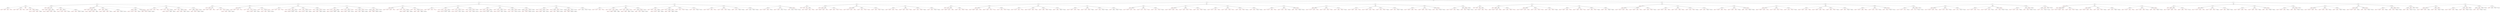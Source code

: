 DiGraph {
    "(1, 0)" -> "(4, 1)";"(1, 0)" -> "(5, 2)";"(1, 0)" -> "(6, 3)";"(1, 0)" -> "(7, 4)";"(4, 1)" -> "(16, 2)";"(4, 1)" -> "(17, 3)";"(4, 1)" -> "(18, 4)";"(4, 1)" -> "(19, 5)";"(16, 2)" -> "(64, 3)";"(16, 2)" -> "(65, 4)";"(16, 2)" -> "(66, 5)";"(16, 2)" -> "(67, 6)";"(5, 2)" -> "(20, 3)";"(5, 2)" -> "(21, 4)";"(5, 2)" -> "(22, 5)";"(5, 2)" -> "(23, 6)";"(64, 3)" -> "(256, 4)";"(64, 3)" -> "(257, 5)";"(64, 3)" -> "(258, 6)";"(64, 3)" -> "(259, 7)";"(20, 3)" -> "(80, 4)";"(20, 3)" -> "(81, 5)";"(20, 3)" -> "(82, 6)";"(20, 3)" -> "(83, 7)";"(17, 3)" -> "(68, 4)";"(17, 3)" -> "(69, 5)";"(17, 3)" -> "(70, 6)";"(17, 3)" -> "(71, 7)";"(6, 3)" -> "(24, 4)";"(6, 3)" -> "(25, 5)";"(6, 3)" -> "(26, 6)";"(6, 3)" -> "(27, 7)";"(256, 4)" -> "(1024, 5)";"(256, 4)" -> "(1025, 6)";"(256, 4)" -> "(1026, 7)";"(256, 4)" -> "(1027, 8)";"(80, 4)" -> "(320, 5)";"(80, 4)" -> "(321, 6)";"(80, 4)" -> "(322, 7)";"(80, 4)" -> "(323, 8)";"(68, 4)" -> "(272, 5)";"(68, 4)" -> "(273, 6)";"(68, 4)" -> "(274, 7)";"(68, 4)" -> "(275, 8)";"(65, 4)" -> "(260, 5)";"(65, 4)" -> "(261, 6)";"(65, 4)" -> "(262, 7)";"(65, 4)" -> "(263, 8)";"(24, 4)" -> "(96, 5)";"(24, 4)" -> "(97, 6)";"(24, 4)" -> "(98, 7)";"(24, 4)" -> "(99, 8)";"(21, 4)" -> "(84, 5)";"(21, 4)" -> "(85, 6)";"(21, 4)" -> "(86, 7)";"(21, 4)" -> "(87, 8)";"(18, 4)" -> "(72, 5)";"(18, 4)" -> "(73, 6)";"(18, 4)" -> "(74, 7)";"(18, 4)" -> "(75, 8)";"(7, 4)" -> "(28, 5)";"(7, 4)" -> "(29, 6)";"(7, 4)" -> "(30, 7)";"(7, 4)" -> "(31, 8)";"(1024, 5)" [color=red];"(320, 5)" [color=red];"(272, 5)" [color=red];"(260, 5)" [color=red];"(257, 5)" -> "(1028, 6)";"(257, 5)" -> "(1029, 7)";"(257, 5)" -> "(1030, 8)";"(257, 5)" -> "(1031, 9)";"(96, 5)" -> "(384, 6)";"(96, 5)" -> "(385, 7)";"(96, 5)" -> "(386, 8)";"(96, 5)" -> "(387, 9)";"(84, 5)" -> "(336, 6)";"(84, 5)" -> "(337, 7)";"(84, 5)" -> "(338, 8)";"(84, 5)" -> "(339, 9)";"(81, 5)" -> "(324, 6)";"(81, 5)" -> "(325, 7)";"(81, 5)" -> "(326, 8)";"(81, 5)" -> "(327, 9)";"(72, 5)" -> "(288, 6)";"(72, 5)" -> "(289, 7)";"(72, 5)" -> "(290, 8)";"(72, 5)" -> "(291, 9)";"(69, 5)" -> "(276, 6)";"(69, 5)" -> "(277, 7)";"(69, 5)" -> "(278, 8)";"(69, 5)" -> "(279, 9)";"(66, 5)" -> "(264, 6)";"(66, 5)" -> "(265, 7)";"(66, 5)" -> "(266, 8)";"(66, 5)" -> "(267, 9)";"(28, 5)" -> "(112, 6)";"(28, 5)" -> "(113, 7)";"(28, 5)" -> "(114, 8)";"(28, 5)" -> "(115, 9)";"(25, 5)" -> "(100, 6)";"(25, 5)" -> "(101, 7)";"(25, 5)" -> "(102, 8)";"(25, 5)" -> "(103, 9)";"(22, 5)" -> "(88, 6)";"(22, 5)" -> "(89, 7)";"(22, 5)" -> "(90, 8)";"(22, 5)" -> "(91, 9)";"(19, 5)" -> "(76, 6)";"(19, 5)" -> "(77, 7)";"(19, 5)" -> "(78, 8)";"(19, 5)" -> "(79, 9)";"(1028, 6)" [color=red];"(1025, 6)" [color=red];"(384, 6)" [color=red];"(336, 6)" [color=red];"(324, 6)" [color=red];"(321, 6)" [color=red];"(288, 6)" [color=red];"(276, 6)" [color=red];"(273, 6)" [color=red];"(264, 6)" [color=red];"(261, 6)" [color=red];"(258, 6)" [color=red];"(112, 6)" [color=red];"(100, 6)" [color=red];"(97, 6)" -> "(388, 7)";"(97, 6)" -> "(389, 8)";"(97, 6)" -> "(390, 9)";"(97, 6)" -> "(391, 10)";"(88, 6)" -> "(352, 7)";"(88, 6)" -> "(353, 8)";"(88, 6)" -> "(354, 9)";"(88, 6)" -> "(355, 10)";"(85, 6)" -> "(340, 7)";"(85, 6)" -> "(341, 8)";"(85, 6)" -> "(342, 9)";"(85, 6)" -> "(343, 10)";"(82, 6)" -> "(328, 7)";"(82, 6)" -> "(329, 8)";"(82, 6)" -> "(330, 9)";"(82, 6)" -> "(331, 10)";"(76, 6)" -> "(304, 7)";"(76, 6)" -> "(305, 8)";"(76, 6)" -> "(306, 9)";"(76, 6)" -> "(307, 10)";"(73, 6)" -> "(292, 7)";"(73, 6)" -> "(293, 8)";"(73, 6)" -> "(294, 9)";"(73, 6)" -> "(295, 10)";"(70, 6)" -> "(280, 7)";"(70, 6)" -> "(281, 8)";"(70, 6)" -> "(282, 9)";"(70, 6)" -> "(283, 10)";"(67, 6)" -> "(268, 7)";"(67, 6)" -> "(269, 8)";"(67, 6)" -> "(270, 9)";"(67, 6)" -> "(271, 10)";"(29, 6)" -> "(116, 7)";"(29, 6)" -> "(117, 8)";"(29, 6)" -> "(118, 9)";"(29, 6)" -> "(119, 10)";"(26, 6)" -> "(104, 7)";"(26, 6)" -> "(105, 8)";"(26, 6)" -> "(106, 9)";"(26, 6)" -> "(107, 10)";"(23, 6)" -> "(92, 7)";"(23, 6)" -> "(93, 8)";"(23, 6)" -> "(94, 9)";"(23, 6)" -> "(95, 10)";"(1029, 7)" [color=red];"(1026, 7)" [color=red];"(388, 7)" [color=red];"(385, 7)" [color=red];"(352, 7)" [color=red];"(340, 7)" [color=red];"(337, 7)" [color=red];"(328, 7)" [color=red];"(325, 7)" [color=red];"(322, 7)" [color=red];"(304, 7)" -> "(1216, 8)";"(304, 7)" -> "(1217, 9)";"(304, 7)" -> "(1218, 10)";"(304, 7)" -> "(1219, 11)";"(292, 7)" -> "(1168, 8)";"(292, 7)" -> "(1169, 9)";"(292, 7)" -> "(1170, 10)";"(292, 7)" -> "(1171, 11)";"(289, 7)" -> "(1156, 8)";"(289, 7)" -> "(1157, 9)";"(289, 7)" -> "(1158, 10)";"(289, 7)" -> "(1159, 11)";"(280, 7)" -> "(1120, 8)";"(280, 7)" -> "(1121, 9)";"(280, 7)" -> "(1122, 10)";"(280, 7)" -> "(1123, 11)";"(277, 7)" -> "(1108, 8)";"(277, 7)" -> "(1109, 9)";"(277, 7)" -> "(1110, 10)";"(277, 7)" -> "(1111, 11)";"(274, 7)" -> "(1096, 8)";"(274, 7)" -> "(1097, 9)";"(274, 7)" -> "(1098, 10)";"(274, 7)" -> "(1099, 11)";"(268, 7)" -> "(1072, 8)";"(268, 7)" -> "(1073, 9)";"(268, 7)" -> "(1074, 10)";"(268, 7)" -> "(1075, 11)";"(265, 7)" -> "(1060, 8)";"(265, 7)" -> "(1061, 9)";"(265, 7)" -> "(1062, 10)";"(265, 7)" -> "(1063, 11)";"(262, 7)" -> "(1048, 8)";"(262, 7)" -> "(1049, 9)";"(262, 7)" -> "(1050, 10)";"(262, 7)" -> "(1051, 11)";"(259, 7)" -> "(1036, 8)";"(259, 7)" -> "(1037, 9)";"(259, 7)" -> "(1038, 10)";"(259, 7)" -> "(1039, 11)";"(116, 7)" -> "(464, 8)";"(116, 7)" -> "(465, 9)";"(116, 7)" -> "(466, 10)";"(116, 7)" -> "(467, 11)";"(113, 7)" -> "(452, 8)";"(113, 7)" -> "(453, 9)";"(113, 7)" -> "(454, 10)";"(113, 7)" -> "(455, 11)";"(104, 7)" -> "(416, 8)";"(104, 7)" -> "(417, 9)";"(104, 7)" -> "(418, 10)";"(104, 7)" -> "(419, 11)";"(101, 7)" -> "(404, 8)";"(101, 7)" -> "(405, 9)";"(101, 7)" -> "(406, 10)";"(101, 7)" -> "(407, 11)";"(98, 7)" -> "(392, 8)";"(98, 7)" -> "(393, 9)";"(98, 7)" -> "(394, 10)";"(98, 7)" -> "(395, 11)";"(92, 7)" -> "(368, 8)";"(92, 7)" -> "(369, 9)";"(92, 7)" -> "(370, 10)";"(92, 7)" -> "(371, 11)";"(89, 7)" -> "(356, 8)";"(89, 7)" -> "(357, 9)";"(89, 7)" -> "(358, 10)";"(89, 7)" -> "(359, 11)";"(86, 7)" -> "(344, 8)";"(86, 7)" -> "(345, 9)";"(86, 7)" -> "(346, 10)";"(86, 7)" -> "(347, 11)";"(83, 7)" -> "(332, 8)";"(83, 7)" -> "(333, 9)";"(83, 7)" -> "(334, 10)";"(83, 7)" -> "(335, 11)";"(77, 7)" -> "(308, 8)";"(77, 7)" -> "(309, 9)";"(77, 7)" -> "(310, 10)";"(77, 7)" -> "(311, 11)";"(74, 7)" -> "(296, 8)";"(74, 7)" -> "(297, 9)";"(74, 7)" -> "(298, 10)";"(74, 7)" -> "(299, 11)";"(71, 7)" -> "(284, 8)";"(71, 7)" -> "(285, 9)";"(71, 7)" -> "(286, 10)";"(71, 7)" -> "(287, 11)";"(30, 7)" -> "(120, 8)";"(30, 7)" -> "(121, 9)";"(30, 7)" -> "(122, 10)";"(30, 7)" -> "(123, 11)";"(27, 7)" -> "(108, 8)";"(27, 7)" -> "(109, 9)";"(27, 7)" -> "(110, 10)";"(27, 7)" -> "(111, 11)";"(1216, 8)" [color=red];"(1168, 8)" [color=red];"(1156, 8)" [color=red];"(1120, 8)" [color=red];"(1108, 8)" [color=red];"(1096, 8)" [color=red];"(1072, 8)" [color=red];"(1060, 8)" [color=red];"(1048, 8)" [color=red];"(1036, 8)" [color=red];"(1030, 8)" [color=red];"(1027, 8)" [color=red];"(464, 8)" [color=red];"(452, 8)" [color=red];"(416, 8)" [color=red];"(404, 8)" [color=red];"(392, 8)" [color=red];"(389, 8)" [color=red];"(386, 8)" [color=red];"(368, 8)" [color=red];"(356, 8)" [color=red];"(353, 8)" -> "(1412, 9)";"(353, 8)" -> "(1413, 10)";"(353, 8)" -> "(1414, 11)";"(353, 8)" -> "(1415, 12)";"(344, 8)" -> "(1376, 9)";"(344, 8)" -> "(1377, 10)";"(344, 8)" -> "(1378, 11)";"(344, 8)" -> "(1379, 12)";"(341, 8)" -> "(1364, 9)";"(341, 8)" -> "(1365, 10)";"(341, 8)" -> "(1366, 11)";"(341, 8)" -> "(1367, 12)";"(338, 8)" -> "(1352, 9)";"(338, 8)" -> "(1353, 10)";"(338, 8)" -> "(1354, 11)";"(338, 8)" -> "(1355, 12)";"(332, 8)" -> "(1328, 9)";"(332, 8)" -> "(1329, 10)";"(332, 8)" -> "(1330, 11)";"(332, 8)" -> "(1331, 12)";"(329, 8)" -> "(1316, 9)";"(329, 8)" -> "(1317, 10)";"(329, 8)" -> "(1318, 11)";"(329, 8)" -> "(1319, 12)";"(326, 8)" -> "(1304, 9)";"(326, 8)" -> "(1305, 10)";"(326, 8)" -> "(1306, 11)";"(326, 8)" -> "(1307, 12)";"(323, 8)" -> "(1292, 9)";"(323, 8)" -> "(1293, 10)";"(323, 8)" -> "(1294, 11)";"(323, 8)" -> "(1295, 12)";"(308, 8)" -> "(1232, 9)";"(308, 8)" -> "(1233, 10)";"(308, 8)" -> "(1234, 11)";"(308, 8)" -> "(1235, 12)";"(305, 8)" -> "(1220, 9)";"(305, 8)" -> "(1221, 10)";"(305, 8)" -> "(1222, 11)";"(305, 8)" -> "(1223, 12)";"(296, 8)" -> "(1184, 9)";"(296, 8)" -> "(1185, 10)";"(296, 8)" -> "(1186, 11)";"(296, 8)" -> "(1187, 12)";"(293, 8)" -> "(1172, 9)";"(293, 8)" -> "(1173, 10)";"(293, 8)" -> "(1174, 11)";"(293, 8)" -> "(1175, 12)";"(290, 8)" -> "(1160, 9)";"(290, 8)" -> "(1161, 10)";"(290, 8)" -> "(1162, 11)";"(290, 8)" -> "(1163, 12)";"(284, 8)" -> "(1136, 9)";"(284, 8)" -> "(1137, 10)";"(284, 8)" -> "(1138, 11)";"(284, 8)" -> "(1139, 12)";"(281, 8)" -> "(1124, 9)";"(281, 8)" -> "(1125, 10)";"(281, 8)" -> "(1126, 11)";"(281, 8)" -> "(1127, 12)";"(278, 8)" -> "(1112, 9)";"(278, 8)" -> "(1113, 10)";"(278, 8)" -> "(1114, 11)";"(278, 8)" -> "(1115, 12)";"(275, 8)" -> "(1100, 9)";"(275, 8)" -> "(1101, 10)";"(275, 8)" -> "(1102, 11)";"(275, 8)" -> "(1103, 12)";"(269, 8)" -> "(1076, 9)";"(269, 8)" -> "(1077, 10)";"(269, 8)" -> "(1078, 11)";"(269, 8)" -> "(1079, 12)";"(266, 8)" -> "(1064, 9)";"(266, 8)" -> "(1065, 10)";"(266, 8)" -> "(1066, 11)";"(266, 8)" -> "(1067, 12)";"(263, 8)" -> "(1052, 9)";"(263, 8)" -> "(1053, 10)";"(263, 8)" -> "(1054, 11)";"(263, 8)" -> "(1055, 12)";"(120, 8)" -> "(480, 9)";"(120, 8)" -> "(481, 10)";"(120, 8)" -> "(482, 11)";"(120, 8)" -> "(483, 12)";"(117, 8)" -> "(468, 9)";"(117, 8)" -> "(469, 10)";"(117, 8)" -> "(470, 11)";"(117, 8)" -> "(471, 12)";"(114, 8)" -> "(456, 9)";"(114, 8)" -> "(457, 10)";"(114, 8)" -> "(458, 11)";"(114, 8)" -> "(459, 12)";"(108, 8)" -> "(432, 9)";"(108, 8)" -> "(433, 10)";"(108, 8)" -> "(434, 11)";"(108, 8)" -> "(435, 12)";"(105, 8)" -> "(420, 9)";"(105, 8)" -> "(421, 10)";"(105, 8)" -> "(422, 11)";"(105, 8)" -> "(423, 12)";"(102, 8)" -> "(408, 9)";"(102, 8)" -> "(409, 10)";"(102, 8)" -> "(410, 11)";"(102, 8)" -> "(411, 12)";"(99, 8)" -> "(396, 9)";"(99, 8)" -> "(397, 10)";"(99, 8)" -> "(398, 11)";"(99, 8)" -> "(399, 12)";"(93, 8)" -> "(372, 9)";"(93, 8)" -> "(373, 10)";"(93, 8)" -> "(374, 11)";"(93, 8)" -> "(375, 12)";"(90, 8)" -> "(360, 9)";"(90, 8)" -> "(361, 10)";"(90, 8)" -> "(362, 11)";"(90, 8)" -> "(363, 12)";"(87, 8)" -> "(348, 9)";"(87, 8)" -> "(349, 10)";"(87, 8)" -> "(350, 11)";"(87, 8)" -> "(351, 12)";"(78, 8)" -> "(312, 9)";"(78, 8)" -> "(313, 10)";"(78, 8)" -> "(314, 11)";"(78, 8)" -> "(315, 12)";"(75, 8)" -> "(300, 9)";"(75, 8)" -> "(301, 10)";"(75, 8)" -> "(302, 11)";"(75, 8)" -> "(303, 12)";"(31, 8)" -> "(124, 9)";"(31, 8)" -> "(125, 10)";"(31, 8)" -> "(126, 11)";"(31, 8)" -> "(127, 12)";"(1412, 9)" [color=red];"(1376, 9)" [color=red];"(1364, 9)" [color=red];"(1352, 9)" [color=red];"(1328, 9)" [color=red];"(1316, 9)" [color=red];"(1304, 9)" [color=red];"(1292, 9)" [color=red];"(1232, 9)" [color=red];"(1220, 9)" [color=red];"(1217, 9)" [color=red];"(1184, 9)" [color=red];"(1172, 9)" [color=red];"(1169, 9)" [color=red];"(1160, 9)" [color=red];"(1157, 9)" [color=red];"(1136, 9)" [color=red];"(1124, 9)" [color=red];"(1121, 9)" [color=red];"(1112, 9)" [color=red];"(1109, 9)" [color=red];"(1100, 9)" [color=red];"(1097, 9)" [color=red];"(1076, 9)" [color=red];"(1073, 9)" [color=red];"(1064, 9)" [color=red];"(1061, 9)" [color=red];"(1052, 9)" [color=red];"(1049, 9)" [color=red];"(1037, 9)" [color=red];"(1031, 9)" [color=red];"(480, 9)" [color=red];"(468, 9)" [color=red];"(465, 9)" [color=red];"(456, 9)" [color=red];"(453, 9)" [color=red];"(432, 9)" [color=red];"(420, 9)" -> "(1680, 10)";"(420, 9)" -> "(1681, 11)";"(420, 9)" -> "(1682, 12)";"(420, 9)" -> "(1683, 13)";"(417, 9)" -> "(1668, 10)";"(417, 9)" -> "(1669, 11)";"(417, 9)" -> "(1670, 12)";"(417, 9)" -> "(1671, 13)";"(408, 9)" -> "(1632, 10)";"(408, 9)" -> "(1633, 11)";"(408, 9)" -> "(1634, 12)";"(408, 9)" -> "(1635, 13)";"(405, 9)" -> "(1620, 10)";"(405, 9)" -> "(1621, 11)";"(405, 9)" -> "(1622, 12)";"(405, 9)" -> "(1623, 13)";"(396, 9)" -> "(1584, 10)";"(396, 9)" -> "(1585, 11)";"(396, 9)" -> "(1586, 12)";"(396, 9)" -> "(1587, 13)";"(393, 9)" -> "(1572, 10)";"(393, 9)" -> "(1573, 11)";"(393, 9)" -> "(1574, 12)";"(393, 9)" -> "(1575, 13)";"(390, 9)" -> "(1560, 10)";"(390, 9)" -> "(1561, 11)";"(390, 9)" -> "(1562, 12)";"(390, 9)" -> "(1563, 13)";"(387, 9)" -> "(1548, 10)";"(387, 9)" -> "(1549, 11)";"(387, 9)" -> "(1550, 12)";"(387, 9)" -> "(1551, 13)";"(372, 9)" -> "(1488, 10)";"(372, 9)" -> "(1489, 11)";"(372, 9)" -> "(1490, 12)";"(372, 9)" -> "(1491, 13)";"(369, 9)" -> "(1476, 10)";"(369, 9)" -> "(1477, 11)";"(369, 9)" -> "(1478, 12)";"(369, 9)" -> "(1479, 13)";"(360, 9)" -> "(1440, 10)";"(360, 9)" -> "(1441, 11)";"(360, 9)" -> "(1442, 12)";"(360, 9)" -> "(1443, 13)";"(357, 9)" -> "(1428, 10)";"(357, 9)" -> "(1429, 11)";"(357, 9)" -> "(1430, 12)";"(357, 9)" -> "(1431, 13)";"(354, 9)" -> "(1416, 10)";"(354, 9)" -> "(1417, 11)";"(354, 9)" -> "(1418, 12)";"(354, 9)" -> "(1419, 13)";"(348, 9)" -> "(1392, 10)";"(348, 9)" -> "(1393, 11)";"(348, 9)" -> "(1394, 12)";"(348, 9)" -> "(1395, 13)";"(345, 9)" -> "(1380, 10)";"(345, 9)" -> "(1381, 11)";"(345, 9)" -> "(1382, 12)";"(345, 9)" -> "(1383, 13)";"(342, 9)" -> "(1368, 10)";"(342, 9)" -> "(1369, 11)";"(342, 9)" -> "(1370, 12)";"(342, 9)" -> "(1371, 13)";"(339, 9)" -> "(1356, 10)";"(339, 9)" -> "(1357, 11)";"(339, 9)" -> "(1358, 12)";"(339, 9)" -> "(1359, 13)";"(333, 9)" -> "(1332, 10)";"(333, 9)" -> "(1333, 11)";"(333, 9)" -> "(1334, 12)";"(333, 9)" -> "(1335, 13)";"(330, 9)" -> "(1320, 10)";"(330, 9)" -> "(1321, 11)";"(330, 9)" -> "(1322, 12)";"(330, 9)" -> "(1323, 13)";"(327, 9)" -> "(1308, 10)";"(327, 9)" -> "(1309, 11)";"(327, 9)" -> "(1310, 12)";"(327, 9)" -> "(1311, 13)";"(312, 9)" -> "(1248, 10)";"(312, 9)" -> "(1249, 11)";"(312, 9)" -> "(1250, 12)";"(312, 9)" -> "(1251, 13)";"(309, 9)" -> "(1236, 10)";"(309, 9)" -> "(1237, 11)";"(309, 9)" -> "(1238, 12)";"(309, 9)" -> "(1239, 13)";"(306, 9)" -> "(1224, 10)";"(306, 9)" -> "(1225, 11)";"(306, 9)" -> "(1226, 12)";"(306, 9)" -> "(1227, 13)";"(300, 9)" -> "(1200, 10)";"(300, 9)" -> "(1201, 11)";"(300, 9)" -> "(1202, 12)";"(300, 9)" -> "(1203, 13)";"(297, 9)" -> "(1188, 10)";"(297, 9)" -> "(1189, 11)";"(297, 9)" -> "(1190, 12)";"(297, 9)" -> "(1191, 13)";"(294, 9)" -> "(1176, 10)";"(294, 9)" -> "(1177, 11)";"(294, 9)" -> "(1178, 12)";"(294, 9)" -> "(1179, 13)";"(291, 9)" -> "(1164, 10)";"(291, 9)" -> "(1165, 11)";"(291, 9)" -> "(1166, 12)";"(291, 9)" -> "(1167, 13)";"(285, 9)" -> "(1140, 10)";"(285, 9)" -> "(1141, 11)";"(285, 9)" -> "(1142, 12)";"(285, 9)" -> "(1143, 13)";"(282, 9)" -> "(1128, 10)";"(282, 9)" -> "(1129, 11)";"(282, 9)" -> "(1130, 12)";"(282, 9)" -> "(1131, 13)";"(279, 9)" -> "(1116, 10)";"(279, 9)" -> "(1117, 11)";"(279, 9)" -> "(1118, 12)";"(279, 9)" -> "(1119, 13)";"(270, 9)" -> "(1080, 10)";"(270, 9)" -> "(1081, 11)";"(270, 9)" -> "(1082, 12)";"(270, 9)" -> "(1083, 13)";"(267, 9)" -> "(1068, 10)";"(267, 9)" -> "(1069, 11)";"(267, 9)" -> "(1070, 12)";"(267, 9)" -> "(1071, 13)";"(124, 9)" -> "(496, 10)";"(124, 9)" -> "(497, 11)";"(124, 9)" -> "(498, 12)";"(124, 9)" -> "(499, 13)";"(121, 9)" -> "(484, 10)";"(121, 9)" -> "(485, 11)";"(121, 9)" -> "(486, 12)";"(121, 9)" -> "(487, 13)";"(118, 9)" -> "(472, 10)";"(118, 9)" -> "(473, 11)";"(118, 9)" -> "(474, 12)";"(118, 9)" -> "(475, 13)";"(115, 9)" -> "(460, 10)";"(115, 9)" -> "(461, 11)";"(115, 9)" -> "(462, 12)";"(115, 9)" -> "(463, 13)";"(109, 9)" -> "(436, 10)";"(109, 9)" -> "(437, 11)";"(109, 9)" -> "(438, 12)";"(109, 9)" -> "(439, 13)";"(106, 9)" -> "(424, 10)";"(106, 9)" -> "(425, 11)";"(106, 9)" -> "(426, 12)";"(106, 9)" -> "(427, 13)";"(103, 9)" -> "(412, 10)";"(103, 9)" -> "(413, 11)";"(103, 9)" -> "(414, 12)";"(103, 9)" -> "(415, 13)";"(94, 9)" -> "(376, 10)";"(94, 9)" -> "(377, 11)";"(94, 9)" -> "(378, 12)";"(94, 9)" -> "(379, 13)";"(91, 9)" -> "(364, 10)";"(91, 9)" -> "(365, 11)";"(91, 9)" -> "(366, 12)";"(91, 9)" -> "(367, 13)";"(79, 9)" -> "(316, 10)";"(79, 9)" -> "(317, 11)";"(79, 9)" -> "(318, 12)";"(79, 9)" -> "(319, 13)";"(1680, 10)" [color=red];"(1668, 10)" [color=red];"(1632, 10)" [color=red];"(1620, 10)" [color=red];"(1584, 10)" [color=red];"(1572, 10)" [color=red];"(1560, 10)" [color=red];"(1548, 10)" [color=red];"(1488, 10)" [color=red];"(1476, 10)" [color=red];"(1440, 10)" [color=red];"(1428, 10)" [color=red];"(1416, 10)" [color=red];"(1413, 10)" [color=red];"(1392, 10)" [color=red];"(1380, 10)" [color=red];"(1377, 10)" [color=red];"(1368, 10)" [color=red];"(1365, 10)" [color=red];"(1356, 10)" [color=red];"(1353, 10)" [color=red];"(1332, 10)" [color=red];"(1329, 10)" [color=red];"(1320, 10)" [color=red];"(1317, 10)" [color=red];"(1308, 10)" [color=red];"(1305, 10)" [color=red];"(1293, 10)" [color=red];"(1248, 10)" [color=red];"(1236, 10)" [color=red];"(1233, 10)" [color=red];"(1224, 10)" [color=red];"(1221, 10)" [color=red];"(1218, 10)" [color=red];"(1200, 10)" [color=red];"(1188, 10)" [color=red];"(1185, 10)" [color=red];"(1176, 10)" [color=red];"(1173, 10)" [color=red];"(1170, 10)" [color=red];"(1164, 10)" [color=red];"(1161, 10)" [color=red];"(1158, 10)" [color=red];"(1140, 10)" [color=red];"(1137, 10)" [color=red];"(1128, 10)" [color=red];"(1125, 10)" [color=red];"(1122, 10)" [color=red];"(1116, 10)" [color=red];"(1113, 10)" [color=red];"(1110, 10)" [color=red];"(1101, 10)" [color=red];"(1098, 10)" [color=red];"(1080, 10)" [color=red];"(1077, 10)" [color=red];"(1074, 10)" [color=red];"(1068, 10)" [color=red];"(1065, 10)" [color=red];"(1062, 10)" [color=red];"(1053, 10)" [color=red];"(1050, 10)" [color=red];"(1038, 10)" [color=red];"(496, 10)" [color=red];"(484, 10)" [color=red];"(481, 10)" -> "(1924, 11)";"(481, 10)" -> "(1925, 12)";"(481, 10)" -> "(1926, 13)";"(481, 10)" -> "(1927, 14)";"(472, 10)" -> "(1888, 11)";"(472, 10)" -> "(1889, 12)";"(472, 10)" -> "(1890, 13)";"(472, 10)" -> "(1891, 14)";"(469, 10)" -> "(1876, 11)";"(469, 10)" -> "(1877, 12)";"(469, 10)" -> "(1878, 13)";"(469, 10)" -> "(1879, 14)";"(466, 10)" -> "(1864, 11)";"(466, 10)" -> "(1865, 12)";"(466, 10)" -> "(1866, 13)";"(466, 10)" -> "(1867, 14)";"(460, 10)" -> "(1840, 11)";"(460, 10)" -> "(1841, 12)";"(460, 10)" -> "(1842, 13)";"(460, 10)" -> "(1843, 14)";"(457, 10)" -> "(1828, 11)";"(457, 10)" -> "(1829, 12)";"(457, 10)" -> "(1830, 13)";"(457, 10)" -> "(1831, 14)";"(454, 10)" -> "(1816, 11)";"(454, 10)" -> "(1817, 12)";"(454, 10)" -> "(1818, 13)";"(454, 10)" -> "(1819, 14)";"(436, 10)" -> "(1744, 11)";"(436, 10)" -> "(1745, 12)";"(436, 10)" -> "(1746, 13)";"(436, 10)" -> "(1747, 14)";"(433, 10)" -> "(1732, 11)";"(433, 10)" -> "(1733, 12)";"(433, 10)" -> "(1734, 13)";"(433, 10)" -> "(1735, 14)";"(424, 10)" -> "(1696, 11)";"(424, 10)" -> "(1697, 12)";"(424, 10)" -> "(1698, 13)";"(424, 10)" -> "(1699, 14)";"(421, 10)" -> "(1684, 11)";"(421, 10)" -> "(1685, 12)";"(421, 10)" -> "(1686, 13)";"(421, 10)" -> "(1687, 14)";"(418, 10)" -> "(1672, 11)";"(418, 10)" -> "(1673, 12)";"(418, 10)" -> "(1674, 13)";"(418, 10)" -> "(1675, 14)";"(412, 10)" -> "(1648, 11)";"(412, 10)" -> "(1649, 12)";"(412, 10)" -> "(1650, 13)";"(412, 10)" -> "(1651, 14)";"(409, 10)" -> "(1636, 11)";"(409, 10)" -> "(1637, 12)";"(409, 10)" -> "(1638, 13)";"(409, 10)" -> "(1639, 14)";"(406, 10)" -> "(1624, 11)";"(406, 10)" -> "(1625, 12)";"(406, 10)" -> "(1626, 13)";"(406, 10)" -> "(1627, 14)";"(397, 10)" -> "(1588, 11)";"(397, 10)" -> "(1589, 12)";"(397, 10)" -> "(1590, 13)";"(397, 10)" -> "(1591, 14)";"(394, 10)" -> "(1576, 11)";"(394, 10)" -> "(1577, 12)";"(394, 10)" -> "(1578, 13)";"(394, 10)" -> "(1579, 14)";"(391, 10)" -> "(1564, 11)";"(391, 10)" -> "(1565, 12)";"(391, 10)" -> "(1566, 13)";"(391, 10)" -> "(1567, 14)";"(376, 10)" -> "(1504, 11)";"(376, 10)" -> "(1505, 12)";"(376, 10)" -> "(1506, 13)";"(376, 10)" -> "(1507, 14)";"(373, 10)" -> "(1492, 11)";"(373, 10)" -> "(1493, 12)";"(373, 10)" -> "(1494, 13)";"(373, 10)" -> "(1495, 14)";"(370, 10)" -> "(1480, 11)";"(370, 10)" -> "(1481, 12)";"(370, 10)" -> "(1482, 13)";"(370, 10)" -> "(1483, 14)";"(364, 10)" -> "(1456, 11)";"(364, 10)" -> "(1457, 12)";"(364, 10)" -> "(1458, 13)";"(364, 10)" -> "(1459, 14)";"(361, 10)" -> "(1444, 11)";"(361, 10)" -> "(1445, 12)";"(361, 10)" -> "(1446, 13)";"(361, 10)" -> "(1447, 14)";"(358, 10)" -> "(1432, 11)";"(358, 10)" -> "(1433, 12)";"(358, 10)" -> "(1434, 13)";"(358, 10)" -> "(1435, 14)";"(355, 10)" -> "(1420, 11)";"(355, 10)" -> "(1421, 12)";"(355, 10)" -> "(1422, 13)";"(355, 10)" -> "(1423, 14)";"(349, 10)" -> "(1396, 11)";"(349, 10)" -> "(1397, 12)";"(349, 10)" -> "(1398, 13)";"(349, 10)" -> "(1399, 14)";"(346, 10)" -> "(1384, 11)";"(346, 10)" -> "(1385, 12)";"(346, 10)" -> "(1386, 13)";"(346, 10)" -> "(1387, 14)";"(343, 10)" -> "(1372, 11)";"(343, 10)" -> "(1373, 12)";"(343, 10)" -> "(1374, 13)";"(343, 10)" -> "(1375, 14)";"(334, 10)" -> "(1336, 11)";"(334, 10)" -> "(1337, 12)";"(334, 10)" -> "(1338, 13)";"(334, 10)" -> "(1339, 14)";"(331, 10)" -> "(1324, 11)";"(331, 10)" -> "(1325, 12)";"(331, 10)" -> "(1326, 13)";"(331, 10)" -> "(1327, 14)";"(316, 10)" -> "(1264, 11)";"(316, 10)" -> "(1265, 12)";"(316, 10)" -> "(1266, 13)";"(316, 10)" -> "(1267, 14)";"(313, 10)" -> "(1252, 11)";"(313, 10)" -> "(1253, 12)";"(313, 10)" -> "(1254, 13)";"(313, 10)" -> "(1255, 14)";"(310, 10)" -> "(1240, 11)";"(310, 10)" -> "(1241, 12)";"(310, 10)" -> "(1242, 13)";"(310, 10)" -> "(1243, 14)";"(307, 10)" -> "(1228, 11)";"(307, 10)" -> "(1229, 12)";"(307, 10)" -> "(1230, 13)";"(307, 10)" -> "(1231, 14)";"(301, 10)" -> "(1204, 11)";"(301, 10)" -> "(1205, 12)";"(301, 10)" -> "(1206, 13)";"(301, 10)" -> "(1207, 14)";"(298, 10)" -> "(1192, 11)";"(298, 10)" -> "(1193, 12)";"(298, 10)" -> "(1194, 13)";"(298, 10)" -> "(1195, 14)";"(295, 10)" -> "(1180, 11)";"(295, 10)" -> "(1181, 12)";"(295, 10)" -> "(1182, 13)";"(295, 10)" -> "(1183, 14)";"(286, 10)" -> "(1144, 11)";"(286, 10)" -> "(1145, 12)";"(286, 10)" -> "(1146, 13)";"(286, 10)" -> "(1147, 14)";"(283, 10)" -> "(1132, 11)";"(283, 10)" -> "(1133, 12)";"(283, 10)" -> "(1134, 13)";"(283, 10)" -> "(1135, 14)";"(271, 10)" -> "(1084, 11)";"(271, 10)" -> "(1085, 12)";"(271, 10)" -> "(1086, 13)";"(271, 10)" -> "(1087, 14)";"(125, 10)" -> "(500, 11)";"(125, 10)" -> "(501, 12)";"(125, 10)" -> "(502, 13)";"(125, 10)" -> "(503, 14)";"(122, 10)" -> "(488, 11)";"(122, 10)" -> "(489, 12)";"(122, 10)" -> "(490, 13)";"(122, 10)" -> "(491, 14)";"(119, 10)" -> "(476, 11)";"(119, 10)" -> "(477, 12)";"(119, 10)" -> "(478, 13)";"(119, 10)" -> "(479, 14)";"(110, 10)" -> "(440, 11)";"(110, 10)" -> "(441, 12)";"(110, 10)" -> "(442, 13)";"(110, 10)" -> "(443, 14)";"(107, 10)" -> "(428, 11)";"(107, 10)" -> "(429, 12)";"(107, 10)" -> "(430, 13)";"(107, 10)" -> "(431, 14)";"(95, 10)" -> "(380, 11)";"(95, 10)" -> "(381, 12)";"(95, 10)" -> "(382, 13)";"(95, 10)" -> "(383, 14)";"(1924, 11)" [color=red];"(1888, 11)" [color=red];"(1876, 11)" [color=red];"(1864, 11)" [color=red];"(1840, 11)" [color=red];"(1828, 11)" [color=red];"(1816, 11)" [color=red];"(1744, 11)" [color=red];"(1732, 11)" [color=red];"(1696, 11)" [color=red];"(1684, 11)" [color=red];"(1681, 11)" [color=red];"(1672, 11)" [color=red];"(1669, 11)" [color=red];"(1648, 11)" [color=red];"(1636, 11)" [color=red];"(1633, 11)" [color=red];"(1624, 11)" [color=red];"(1621, 11)" [color=red];"(1588, 11)" [color=red];"(1585, 11)" [color=red];"(1576, 11)" [color=red];"(1573, 11)" [color=red];"(1564, 11)" [color=red];"(1561, 11)" [color=red];"(1549, 11)" [color=red];"(1504, 11)" [color=red];"(1492, 11)" [color=red];"(1489, 11)" [color=red];"(1480, 11)" [color=red];"(1477, 11)" [color=red];"(1456, 11)" [color=red];"(1444, 11)" [color=red];"(1441, 11)" [color=red];"(1432, 11)" [color=red];"(1429, 11)" [color=red];"(1420, 11)" [color=red];"(1417, 11)" [color=red];"(1414, 11)" [color=red];"(1396, 11)" [color=red];"(1393, 11)" [color=red];"(1384, 11)" [color=red];"(1381, 11)" [color=red];"(1378, 11)" [color=red];"(1372, 11)" [color=red];"(1369, 11)" [color=red];"(1366, 11)" [color=red];"(1357, 11)" [color=red];"(1354, 11)" [color=red];"(1336, 11)" [color=red];"(1333, 11)" [color=red];"(1330, 11)" [color=red];"(1324, 11)" [color=red];"(1321, 11)" [color=red];"(1318, 11)" [color=red];"(1309, 11)" [color=red];"(1306, 11)" [color=red];"(1294, 11)" [color=red];"(1264, 11)" [color=red];"(1252, 11)" [color=red];"(1249, 11)" [color=red];"(1240, 11)" [color=red];"(1237, 11)" [color=red];"(1234, 11)" [color=red];"(1228, 11)" [color=red];"(1225, 11)" [color=red];"(1222, 11)" [color=red];"(1219, 11)" [color=red];"(1204, 11)" [color=red];"(1201, 11)" [color=red];"(1192, 11)" [color=red];"(1189, 11)" [color=red];"(1186, 11)" [color=red];"(1180, 11)" [color=red];"(1177, 11)" [color=red];"(1174, 11)" [color=red];"(1171, 11)" [color=red];"(1165, 11)" [color=red];"(1162, 11)" [color=red];"(1159, 11)" [color=red];"(1144, 11)" [color=red];"(1141, 11)" [color=red];"(1138, 11)" [color=red];"(1132, 11)" [color=red];"(1129, 11)" [color=red];"(1126, 11)" [color=red];"(1123, 11)" [color=red];"(1117, 11)" [color=red];"(1114, 11)" [color=red];"(1111, 11)" [color=red];"(1102, 11)" [color=red];"(1099, 11)" [color=red];"(1084, 11)" [color=red];"(1081, 11)" [color=red];"(1078, 11)" [color=red];"(1075, 11)" [color=red];"(1069, 11)" -> "(4276, 12)";"(1069, 11)" -> "(4277, 13)";"(1069, 11)" -> "(4278, 14)";"(1069, 11)" -> "(4279, 15)";"(1066, 11)" -> "(4264, 12)";"(1066, 11)" -> "(4265, 13)";"(1066, 11)" -> "(4266, 14)";"(1066, 11)" -> "(4267, 15)";"(1063, 11)" -> "(4252, 12)";"(1063, 11)" -> "(4253, 13)";"(1063, 11)" -> "(4254, 14)";"(1063, 11)" -> "(4255, 15)";"(1054, 11)" -> "(4216, 12)";"(1054, 11)" -> "(4217, 13)";"(1054, 11)" -> "(4218, 14)";"(1054, 11)" -> "(4219, 15)";"(1051, 11)" -> "(4204, 12)";"(1051, 11)" -> "(4205, 13)";"(1051, 11)" -> "(4206, 14)";"(1051, 11)" -> "(4207, 15)";"(1039, 11)" -> "(4156, 12)";"(1039, 11)" -> "(4157, 13)";"(1039, 11)" -> "(4158, 14)";"(1039, 11)" -> "(4159, 15)";"(500, 11)" -> "(2000, 12)";"(500, 11)" -> "(2001, 13)";"(500, 11)" -> "(2002, 14)";"(500, 11)" -> "(2003, 15)";"(497, 11)" -> "(1988, 12)";"(497, 11)" -> "(1989, 13)";"(497, 11)" -> "(1990, 14)";"(497, 11)" -> "(1991, 15)";"(488, 11)" -> "(1952, 12)";"(488, 11)" -> "(1953, 13)";"(488, 11)" -> "(1954, 14)";"(488, 11)" -> "(1955, 15)";"(485, 11)" -> "(1940, 12)";"(485, 11)" -> "(1941, 13)";"(485, 11)" -> "(1942, 14)";"(485, 11)" -> "(1943, 15)";"(482, 11)" -> "(1928, 12)";"(482, 11)" -> "(1929, 13)";"(482, 11)" -> "(1930, 14)";"(482, 11)" -> "(1931, 15)";"(476, 11)" -> "(1904, 12)";"(476, 11)" -> "(1905, 13)";"(476, 11)" -> "(1906, 14)";"(476, 11)" -> "(1907, 15)";"(473, 11)" -> "(1892, 12)";"(473, 11)" -> "(1893, 13)";"(473, 11)" -> "(1894, 14)";"(473, 11)" -> "(1895, 15)";"(470, 11)" -> "(1880, 12)";"(470, 11)" -> "(1881, 13)";"(470, 11)" -> "(1882, 14)";"(470, 11)" -> "(1883, 15)";"(467, 11)" -> "(1868, 12)";"(467, 11)" -> "(1869, 13)";"(467, 11)" -> "(1870, 14)";"(467, 11)" -> "(1871, 15)";"(461, 11)" -> "(1844, 12)";"(461, 11)" -> "(1845, 13)";"(461, 11)" -> "(1846, 14)";"(461, 11)" -> "(1847, 15)";"(458, 11)" -> "(1832, 12)";"(458, 11)" -> "(1833, 13)";"(458, 11)" -> "(1834, 14)";"(458, 11)" -> "(1835, 15)";"(455, 11)" -> "(1820, 12)";"(455, 11)" -> "(1821, 13)";"(455, 11)" -> "(1822, 14)";"(455, 11)" -> "(1823, 15)";"(440, 11)" -> "(1760, 12)";"(440, 11)" -> "(1761, 13)";"(440, 11)" -> "(1762, 14)";"(440, 11)" -> "(1763, 15)";"(437, 11)" -> "(1748, 12)";"(437, 11)" -> "(1749, 13)";"(437, 11)" -> "(1750, 14)";"(437, 11)" -> "(1751, 15)";"(434, 11)" -> "(1736, 12)";"(434, 11)" -> "(1737, 13)";"(434, 11)" -> "(1738, 14)";"(434, 11)" -> "(1739, 15)";"(428, 11)" -> "(1712, 12)";"(428, 11)" -> "(1713, 13)";"(428, 11)" -> "(1714, 14)";"(428, 11)" -> "(1715, 15)";"(425, 11)" -> "(1700, 12)";"(425, 11)" -> "(1701, 13)";"(425, 11)" -> "(1702, 14)";"(425, 11)" -> "(1703, 15)";"(422, 11)" -> "(1688, 12)";"(422, 11)" -> "(1689, 13)";"(422, 11)" -> "(1690, 14)";"(422, 11)" -> "(1691, 15)";"(419, 11)" -> "(1676, 12)";"(419, 11)" -> "(1677, 13)";"(419, 11)" -> "(1678, 14)";"(419, 11)" -> "(1679, 15)";"(413, 11)" -> "(1652, 12)";"(413, 11)" -> "(1653, 13)";"(413, 11)" -> "(1654, 14)";"(413, 11)" -> "(1655, 15)";"(410, 11)" -> "(1640, 12)";"(410, 11)" -> "(1641, 13)";"(410, 11)" -> "(1642, 14)";"(410, 11)" -> "(1643, 15)";"(407, 11)" -> "(1628, 12)";"(407, 11)" -> "(1629, 13)";"(407, 11)" -> "(1630, 14)";"(407, 11)" -> "(1631, 15)";"(398, 11)" -> "(1592, 12)";"(398, 11)" -> "(1593, 13)";"(398, 11)" -> "(1594, 14)";"(398, 11)" -> "(1595, 15)";"(395, 11)" -> "(1580, 12)";"(395, 11)" -> "(1581, 13)";"(395, 11)" -> "(1582, 14)";"(395, 11)" -> "(1583, 15)";"(380, 11)" -> "(1520, 12)";"(380, 11)" -> "(1521, 13)";"(380, 11)" -> "(1522, 14)";"(380, 11)" -> "(1523, 15)";"(377, 11)" -> "(1508, 12)";"(377, 11)" -> "(1509, 13)";"(377, 11)" -> "(1510, 14)";"(377, 11)" -> "(1511, 15)";"(374, 11)" -> "(1496, 12)";"(374, 11)" -> "(1497, 13)";"(374, 11)" -> "(1498, 14)";"(374, 11)" -> "(1499, 15)";"(371, 11)" -> "(1484, 12)";"(371, 11)" -> "(1485, 13)";"(371, 11)" -> "(1486, 14)";"(371, 11)" -> "(1487, 15)";"(365, 11)" -> "(1460, 12)";"(365, 11)" -> "(1461, 13)";"(365, 11)" -> "(1462, 14)";"(365, 11)" -> "(1463, 15)";"(362, 11)" -> "(1448, 12)";"(362, 11)" -> "(1449, 13)";"(362, 11)" -> "(1450, 14)";"(362, 11)" -> "(1451, 15)";"(359, 11)" -> "(1436, 12)";"(359, 11)" -> "(1437, 13)";"(359, 11)" -> "(1438, 14)";"(359, 11)" -> "(1439, 15)";"(350, 11)" -> "(1400, 12)";"(350, 11)" -> "(1401, 13)";"(350, 11)" -> "(1402, 14)";"(350, 11)" -> "(1403, 15)";"(347, 11)" -> "(1388, 12)";"(347, 11)" -> "(1389, 13)";"(347, 11)" -> "(1390, 14)";"(347, 11)" -> "(1391, 15)";"(335, 11)" -> "(1340, 12)";"(335, 11)" -> "(1341, 13)";"(335, 11)" -> "(1342, 14)";"(335, 11)" -> "(1343, 15)";"(317, 11)" -> "(1268, 12)";"(317, 11)" -> "(1269, 13)";"(317, 11)" -> "(1270, 14)";"(317, 11)" -> "(1271, 15)";"(314, 11)" -> "(1256, 12)";"(314, 11)" -> "(1257, 13)";"(314, 11)" -> "(1258, 14)";"(314, 11)" -> "(1259, 15)";"(311, 11)" -> "(1244, 12)";"(311, 11)" -> "(1245, 13)";"(311, 11)" -> "(1246, 14)";"(311, 11)" -> "(1247, 15)";"(302, 11)" -> "(1208, 12)";"(302, 11)" -> "(1209, 13)";"(302, 11)" -> "(1210, 14)";"(302, 11)" -> "(1211, 15)";"(299, 11)" -> "(1196, 12)";"(299, 11)" -> "(1197, 13)";"(299, 11)" -> "(1198, 14)";"(299, 11)" -> "(1199, 15)";"(287, 11)" -> "(1148, 12)";"(287, 11)" -> "(1149, 13)";"(287, 11)" -> "(1150, 14)";"(287, 11)" -> "(1151, 15)";"(126, 11)" -> "(504, 12)";"(126, 11)" -> "(505, 13)";"(126, 11)" -> "(506, 14)";"(126, 11)" -> "(507, 15)";"(123, 11)" -> "(492, 12)";"(123, 11)" -> "(493, 13)";"(123, 11)" -> "(494, 14)";"(123, 11)" -> "(495, 15)";"(111, 11)" -> "(444, 12)";"(111, 11)" -> "(445, 13)";"(111, 11)" -> "(446, 14)";"(111, 11)" -> "(447, 15)";"(4276, 12)" [color=red];"(4264, 12)" [color=red];"(4252, 12)" [color=red];"(4216, 12)" [color=red];"(4204, 12)" [color=red];"(4156, 12)" [color=red];"(2000, 12)" [color=red];"(1988, 12)" [color=red];"(1952, 12)" [color=red];"(1940, 12)" [color=red];"(1928, 12)" [color=red];"(1925, 12)" [color=red];"(1904, 12)" [color=red];"(1892, 12)" [color=red];"(1889, 12)" [color=red];"(1880, 12)" [color=red];"(1877, 12)" [color=red];"(1868, 12)" [color=red];"(1865, 12)" [color=red];"(1844, 12)" [color=red];"(1841, 12)" [color=red];"(1832, 12)" [color=red];"(1829, 12)" [color=red];"(1820, 12)" [color=red];"(1817, 12)" [color=red];"(1760, 12)" [color=red];"(1748, 12)" [color=red];"(1745, 12)" [color=red];"(1736, 12)" [color=red];"(1733, 12)" [color=red];"(1712, 12)" [color=red];"(1700, 12)" [color=red];"(1697, 12)" [color=red];"(1688, 12)" [color=red];"(1685, 12)" [color=red];"(1682, 12)" [color=red];"(1676, 12)" [color=red];"(1673, 12)" [color=red];"(1670, 12)" [color=red];"(1652, 12)" [color=red];"(1649, 12)" [color=red];"(1640, 12)" [color=red];"(1637, 12)" [color=red];"(1634, 12)" [color=red];"(1628, 12)" [color=red];"(1625, 12)" [color=red];"(1622, 12)" [color=red];"(1592, 12)" [color=red];"(1589, 12)" [color=red];"(1586, 12)" [color=red];"(1580, 12)" [color=red];"(1577, 12)" [color=red];"(1574, 12)" [color=red];"(1565, 12)" [color=red];"(1562, 12)" [color=red];"(1550, 12)" [color=red];"(1520, 12)" [color=red];"(1508, 12)" [color=red];"(1505, 12)" [color=red];"(1496, 12)" [color=red];"(1493, 12)" [color=red];"(1490, 12)" [color=red];"(1484, 12)" [color=red];"(1481, 12)" [color=red];"(1478, 12)" [color=red];"(1460, 12)" [color=red];"(1457, 12)" [color=red];"(1448, 12)" [color=red];"(1445, 12)" [color=red];"(1442, 12)" [color=red];"(1436, 12)" [color=red];"(1433, 12)" [color=red];"(1430, 12)" [color=red];"(1421, 12)" [color=red];"(1418, 12)" [color=red];"(1415, 12)" [color=red];"(1400, 12)" [color=red];"(1397, 12)" [color=red];"(1394, 12)" [color=red];"(1388, 12)" [color=red];"(1385, 12)" [color=red];"(1382, 12)" [color=red];"(1379, 12)" [color=red];"(1373, 12)" [color=red];"(1370, 12)" [color=red];"(1367, 12)" [color=red];"(1358, 12)" [color=red];"(1355, 12)" [color=red];"(1340, 12)" [color=red];"(1337, 12)" [color=red];"(1334, 12)" [color=red];"(1331, 12)" [color=red];"(1325, 12)" [color=red];"(1322, 12)" [color=red];"(1319, 12)" [color=red];"(1310, 12)" [color=red];"(1307, 12)" [color=red];"(1295, 12)" [color=red];"(1268, 12)" [color=red];"(1265, 12)" [color=red];"(1256, 12)" [color=red];"(1253, 12)" [color=red];"(1250, 12)" [color=red];"(1244, 12)" [color=red];"(1241, 12)" [color=red];"(1238, 12)" -> "(4952, 13)";"(1238, 12)" -> "(4953, 14)";"(1238, 12)" -> "(4954, 15)";"(1238, 12)" -> "(4955, 16)";"(1235, 12)" -> "(4940, 13)";"(1235, 12)" -> "(4941, 14)";"(1235, 12)" -> "(4942, 15)";"(1235, 12)" -> "(4943, 16)";"(1229, 12)" -> "(4916, 13)";"(1229, 12)" -> "(4917, 14)";"(1229, 12)" -> "(4918, 15)";"(1229, 12)" -> "(4919, 16)";"(1226, 12)" -> "(4904, 13)";"(1226, 12)" -> "(4905, 14)";"(1226, 12)" -> "(4906, 15)";"(1226, 12)" -> "(4907, 16)";"(1223, 12)" -> "(4892, 13)";"(1223, 12)" -> "(4893, 14)";"(1223, 12)" -> "(4894, 15)";"(1223, 12)" -> "(4895, 16)";"(1208, 12)" -> "(4832, 13)";"(1208, 12)" -> "(4833, 14)";"(1208, 12)" -> "(4834, 15)";"(1208, 12)" -> "(4835, 16)";"(1205, 12)" -> "(4820, 13)";"(1205, 12)" -> "(4821, 14)";"(1205, 12)" -> "(4822, 15)";"(1205, 12)" -> "(4823, 16)";"(1202, 12)" -> "(4808, 13)";"(1202, 12)" -> "(4809, 14)";"(1202, 12)" -> "(4810, 15)";"(1202, 12)" -> "(4811, 16)";"(1196, 12)" -> "(4784, 13)";"(1196, 12)" -> "(4785, 14)";"(1196, 12)" -> "(4786, 15)";"(1196, 12)" -> "(4787, 16)";"(1193, 12)" -> "(4772, 13)";"(1193, 12)" -> "(4773, 14)";"(1193, 12)" -> "(4774, 15)";"(1193, 12)" -> "(4775, 16)";"(1190, 12)" -> "(4760, 13)";"(1190, 12)" -> "(4761, 14)";"(1190, 12)" -> "(4762, 15)";"(1190, 12)" -> "(4763, 16)";"(1187, 12)" -> "(4748, 13)";"(1187, 12)" -> "(4749, 14)";"(1187, 12)" -> "(4750, 15)";"(1187, 12)" -> "(4751, 16)";"(1181, 12)" -> "(4724, 13)";"(1181, 12)" -> "(4725, 14)";"(1181, 12)" -> "(4726, 15)";"(1181, 12)" -> "(4727, 16)";"(1178, 12)" -> "(4712, 13)";"(1178, 12)" -> "(4713, 14)";"(1178, 12)" -> "(4714, 15)";"(1178, 12)" -> "(4715, 16)";"(1175, 12)" -> "(4700, 13)";"(1175, 12)" -> "(4701, 14)";"(1175, 12)" -> "(4702, 15)";"(1175, 12)" -> "(4703, 16)";"(1166, 12)" -> "(4664, 13)";"(1166, 12)" -> "(4665, 14)";"(1166, 12)" -> "(4666, 15)";"(1166, 12)" -> "(4667, 16)";"(1163, 12)" -> "(4652, 13)";"(1163, 12)" -> "(4653, 14)";"(1163, 12)" -> "(4654, 15)";"(1163, 12)" -> "(4655, 16)";"(1148, 12)" -> "(4592, 13)";"(1148, 12)" -> "(4593, 14)";"(1148, 12)" -> "(4594, 15)";"(1148, 12)" -> "(4595, 16)";"(1145, 12)" -> "(4580, 13)";"(1145, 12)" -> "(4581, 14)";"(1145, 12)" -> "(4582, 15)";"(1145, 12)" -> "(4583, 16)";"(1142, 12)" -> "(4568, 13)";"(1142, 12)" -> "(4569, 14)";"(1142, 12)" -> "(4570, 15)";"(1142, 12)" -> "(4571, 16)";"(1139, 12)" -> "(4556, 13)";"(1139, 12)" -> "(4557, 14)";"(1139, 12)" -> "(4558, 15)";"(1139, 12)" -> "(4559, 16)";"(1133, 12)" -> "(4532, 13)";"(1133, 12)" -> "(4533, 14)";"(1133, 12)" -> "(4534, 15)";"(1133, 12)" -> "(4535, 16)";"(1130, 12)" -> "(4520, 13)";"(1130, 12)" -> "(4521, 14)";"(1130, 12)" -> "(4522, 15)";"(1130, 12)" -> "(4523, 16)";"(1127, 12)" -> "(4508, 13)";"(1127, 12)" -> "(4509, 14)";"(1127, 12)" -> "(4510, 15)";"(1127, 12)" -> "(4511, 16)";"(1118, 12)" -> "(4472, 13)";"(1118, 12)" -> "(4473, 14)";"(1118, 12)" -> "(4474, 15)";"(1118, 12)" -> "(4475, 16)";"(1115, 12)" -> "(4460, 13)";"(1115, 12)" -> "(4461, 14)";"(1115, 12)" -> "(4462, 15)";"(1115, 12)" -> "(4463, 16)";"(1103, 12)" -> "(4412, 13)";"(1103, 12)" -> "(4413, 14)";"(1103, 12)" -> "(4414, 15)";"(1103, 12)" -> "(4415, 16)";"(1085, 12)" -> "(4340, 13)";"(1085, 12)" -> "(4341, 14)";"(1085, 12)" -> "(4342, 15)";"(1085, 12)" -> "(4343, 16)";"(1082, 12)" -> "(4328, 13)";"(1082, 12)" -> "(4329, 14)";"(1082, 12)" -> "(4330, 15)";"(1082, 12)" -> "(4331, 16)";"(1079, 12)" -> "(4316, 13)";"(1079, 12)" -> "(4317, 14)";"(1079, 12)" -> "(4318, 15)";"(1079, 12)" -> "(4319, 16)";"(1070, 12)" -> "(4280, 13)";"(1070, 12)" -> "(4281, 14)";"(1070, 12)" -> "(4282, 15)";"(1070, 12)" -> "(4283, 16)";"(1067, 12)" -> "(4268, 13)";"(1067, 12)" -> "(4269, 14)";"(1067, 12)" -> "(4270, 15)";"(1067, 12)" -> "(4271, 16)";"(1055, 12)" -> "(4220, 13)";"(1055, 12)" -> "(4221, 14)";"(1055, 12)" -> "(4222, 15)";"(1055, 12)" -> "(4223, 16)";"(504, 12)" -> "(2016, 13)";"(504, 12)" -> "(2017, 14)";"(504, 12)" -> "(2018, 15)";"(504, 12)" -> "(2019, 16)";"(501, 12)" -> "(2004, 13)";"(501, 12)" -> "(2005, 14)";"(501, 12)" -> "(2006, 15)";"(501, 12)" -> "(2007, 16)";"(498, 12)" -> "(1992, 13)";"(498, 12)" -> "(1993, 14)";"(498, 12)" -> "(1994, 15)";"(498, 12)" -> "(1995, 16)";"(492, 12)" -> "(1968, 13)";"(492, 12)" -> "(1969, 14)";"(492, 12)" -> "(1970, 15)";"(492, 12)" -> "(1971, 16)";"(489, 12)" -> "(1956, 13)";"(489, 12)" -> "(1957, 14)";"(489, 12)" -> "(1958, 15)";"(489, 12)" -> "(1959, 16)";"(486, 12)" -> "(1944, 13)";"(486, 12)" -> "(1945, 14)";"(486, 12)" -> "(1946, 15)";"(486, 12)" -> "(1947, 16)";"(483, 12)" -> "(1932, 13)";"(483, 12)" -> "(1933, 14)";"(483, 12)" -> "(1934, 15)";"(483, 12)" -> "(1935, 16)";"(477, 12)" -> "(1908, 13)";"(477, 12)" -> "(1909, 14)";"(477, 12)" -> "(1910, 15)";"(477, 12)" -> "(1911, 16)";"(474, 12)" -> "(1896, 13)";"(474, 12)" -> "(1897, 14)";"(474, 12)" -> "(1898, 15)";"(474, 12)" -> "(1899, 16)";"(471, 12)" -> "(1884, 13)";"(471, 12)" -> "(1885, 14)";"(471, 12)" -> "(1886, 15)";"(471, 12)" -> "(1887, 16)";"(462, 12)" -> "(1848, 13)";"(462, 12)" -> "(1849, 14)";"(462, 12)" -> "(1850, 15)";"(462, 12)" -> "(1851, 16)";"(459, 12)" -> "(1836, 13)";"(459, 12)" -> "(1837, 14)";"(459, 12)" -> "(1838, 15)";"(459, 12)" -> "(1839, 16)";"(444, 12)" -> "(1776, 13)";"(444, 12)" -> "(1777, 14)";"(444, 12)" -> "(1778, 15)";"(444, 12)" -> "(1779, 16)";"(441, 12)" -> "(1764, 13)";"(441, 12)" -> "(1765, 14)";"(441, 12)" -> "(1766, 15)";"(441, 12)" -> "(1767, 16)";"(438, 12)" -> "(1752, 13)";"(438, 12)" -> "(1753, 14)";"(438, 12)" -> "(1754, 15)";"(438, 12)" -> "(1755, 16)";"(435, 12)" -> "(1740, 13)";"(435, 12)" -> "(1741, 14)";"(435, 12)" -> "(1742, 15)";"(435, 12)" -> "(1743, 16)";"(429, 12)" -> "(1716, 13)";"(429, 12)" -> "(1717, 14)";"(429, 12)" -> "(1718, 15)";"(429, 12)" -> "(1719, 16)";"(426, 12)" -> "(1704, 13)";"(426, 12)" -> "(1705, 14)";"(426, 12)" -> "(1706, 15)";"(426, 12)" -> "(1707, 16)";"(423, 12)" -> "(1692, 13)";"(423, 12)" -> "(1693, 14)";"(423, 12)" -> "(1694, 15)";"(423, 12)" -> "(1695, 16)";"(414, 12)" -> "(1656, 13)";"(414, 12)" -> "(1657, 14)";"(414, 12)" -> "(1658, 15)";"(414, 12)" -> "(1659, 16)";"(411, 12)" -> "(1644, 13)";"(411, 12)" -> "(1645, 14)";"(411, 12)" -> "(1646, 15)";"(411, 12)" -> "(1647, 16)";"(399, 12)" -> "(1596, 13)";"(399, 12)" -> "(1597, 14)";"(399, 12)" -> "(1598, 15)";"(399, 12)" -> "(1599, 16)";"(381, 12)" -> "(1524, 13)";"(381, 12)" -> "(1525, 14)";"(381, 12)" -> "(1526, 15)";"(381, 12)" -> "(1527, 16)";"(378, 12)" -> "(1512, 13)";"(378, 12)" -> "(1513, 14)";"(378, 12)" -> "(1514, 15)";"(378, 12)" -> "(1515, 16)";"(375, 12)" -> "(1500, 13)";"(375, 12)" -> "(1501, 14)";"(375, 12)" -> "(1502, 15)";"(375, 12)" -> "(1503, 16)";"(366, 12)" -> "(1464, 13)";"(366, 12)" -> "(1465, 14)";"(366, 12)" -> "(1466, 15)";"(366, 12)" -> "(1467, 16)";"(363, 12)" -> "(1452, 13)";"(363, 12)" -> "(1453, 14)";"(363, 12)" -> "(1454, 15)";"(363, 12)" -> "(1455, 16)";"(351, 12)" -> "(1404, 13)";"(351, 12)" -> "(1405, 14)";"(351, 12)" -> "(1406, 15)";"(351, 12)" -> "(1407, 16)";"(318, 12)" -> "(1272, 13)";"(318, 12)" -> "(1273, 14)";"(318, 12)" -> "(1274, 15)";"(318, 12)" -> "(1275, 16)";"(315, 12)" -> "(1260, 13)";"(315, 12)" -> "(1261, 14)";"(315, 12)" -> "(1262, 15)";"(315, 12)" -> "(1263, 16)";"(303, 12)" -> "(1212, 13)";"(303, 12)" -> "(1213, 14)";"(303, 12)" -> "(1214, 15)";"(303, 12)" -> "(1215, 16)";"(127, 12)" -> "(508, 13)";"(127, 12)" -> "(509, 14)";"(127, 12)" -> "(510, 15)";"(127, 12)" -> "(511, 16)";"(4952, 13)" [color=red];"(4940, 13)" [color=red];"(4916, 13)" [color=red];"(4904, 13)" [color=red];"(4892, 13)" [color=red];"(4832, 13)" [color=red];"(4820, 13)" [color=red];"(4808, 13)" [color=red];"(4784, 13)" [color=red];"(4772, 13)" [color=red];"(4760, 13)" [color=red];"(4748, 13)" [color=red];"(4724, 13)" [color=red];"(4712, 13)" [color=red];"(4700, 13)" [color=red];"(4664, 13)" [color=red];"(4652, 13)" [color=red];"(4592, 13)" [color=red];"(4580, 13)" [color=red];"(4568, 13)" [color=red];"(4556, 13)" [color=red];"(4532, 13)" [color=red];"(4520, 13)" [color=red];"(4508, 13)" [color=red];"(4472, 13)" [color=red];"(4460, 13)" [color=red];"(4412, 13)" [color=red];"(4340, 13)" [color=red];"(4328, 13)" [color=red];"(4316, 13)" [color=red];"(4280, 13)" [color=red];"(4277, 13)" [color=red];"(4268, 13)" [color=red];"(4265, 13)" [color=red];"(4253, 13)" [color=red];"(4220, 13)" [color=red];"(4217, 13)" [color=red];"(4205, 13)" [color=red];"(4157, 13)" [color=red];"(2016, 13)" [color=red];"(2004, 13)" [color=red];"(2001, 13)" [color=red];"(1992, 13)" [color=red];"(1989, 13)" [color=red];"(1968, 13)" [color=red];"(1956, 13)" [color=red];"(1953, 13)" [color=red];"(1944, 13)" [color=red];"(1941, 13)" [color=red];"(1932, 13)" [color=red];"(1929, 13)" [color=red];"(1926, 13)" [color=red];"(1908, 13)" [color=red];"(1905, 13)" [color=red];"(1896, 13)" [color=red];"(1893, 13)" [color=red];"(1890, 13)" [color=red];"(1884, 13)" [color=red];"(1881, 13)" [color=red];"(1878, 13)" [color=red];"(1869, 13)" [color=red];"(1866, 13)" [color=red];"(1848, 13)" [color=red];"(1845, 13)" [color=red];"(1842, 13)" [color=red];"(1836, 13)" [color=red];"(1833, 13)" [color=red];"(1830, 13)" [color=red];"(1821, 13)" [color=red];"(1818, 13)" [color=red];"(1776, 13)" [color=red];"(1764, 13)" [color=red];"(1761, 13)" [color=red];"(1752, 13)" [color=red];"(1749, 13)" [color=red];"(1746, 13)" [color=red];"(1740, 13)" [color=red];"(1737, 13)" [color=red];"(1734, 13)" [color=red];"(1716, 13)" [color=red];"(1713, 13)" [color=red];"(1704, 13)" [color=red];"(1701, 13)" [color=red];"(1698, 13)" [color=red];"(1692, 13)" [color=red];"(1689, 13)" [color=red];"(1686, 13)" [color=red];"(1683, 13)" [color=red];"(1677, 13)" [color=red];"(1674, 13)" [color=red];"(1671, 13)" [color=red];"(1656, 13)" [color=red];"(1653, 13)" [color=red];"(1650, 13)" [color=red];"(1644, 13)" [color=red];"(1641, 13)" [color=red];"(1638, 13)" [color=red];"(1635, 13)" [color=red];"(1629, 13)" [color=red];"(1626, 13)" [color=red];"(1623, 13)" [color=red];"(1596, 13)" [color=red];"(1593, 13)" [color=red];"(1590, 13)" [color=red];"(1587, 13)" [color=red];"(1581, 13)" [color=red];"(1578, 13)" [color=red];"(1575, 13)" [color=red];"(1566, 13)" [color=red];"(1563, 13)" [color=red];"(1551, 13)" [color=red];"(1524, 13)" [color=red];"(1521, 13)" [color=red];"(1512, 13)" [color=red];"(1509, 13)" [color=red];"(1506, 13)" [color=red];"(1500, 13)" [color=red];"(1497, 13)" [color=red];"(1494, 13)" [color=red];"(1491, 13)" [color=red];"(1485, 13)" [color=red];"(1482, 13)" [color=red];"(1479, 13)" [color=red];"(1464, 13)" [color=red];"(1461, 13)" [color=red];"(1458, 13)" [color=red];"(1452, 13)" [color=red];"(1449, 13)" [color=red];"(1446, 13)" [color=red];"(1443, 13)" [color=red];"(1437, 13)" [color=red];"(1434, 13)" [color=red];"(1431, 13)" [color=red];"(1422, 13)" [color=red];"(1419, 13)" [color=red];"(1404, 13)" [color=red];"(1401, 13)" [color=red];"(1398, 13)" [color=red];"(1395, 13)" [color=red];"(1389, 13)" [color=red];"(1386, 13)" [color=red];"(1383, 13)" [color=red];"(1374, 13)" [color=red];"(1371, 13)" [color=red];"(1359, 13)" [color=red];"(1341, 13)" [color=red];"(1338, 13)" [color=red];"(1335, 13)" [color=red];"(1326, 13)" [color=red];"(1323, 13)" [color=red];"(1311, 13)" [color=red];"(1272, 13)" [color=red];"(1269, 13)" [color=red];"(1266, 13)" [color=red];"(1260, 13)" [color=red];"(1257, 13)" [color=red];"(1254, 13)" [color=red];"(1251, 13)" [color=red];"(1245, 13)" [color=red];"(1242, 13)" [color=red];"(1239, 13)" [color=red];"(1230, 13)" [color=red];"(1227, 13)" [color=red];"(1212, 13)" [color=red];"(1209, 13)" [color=red];"(1206, 13)" [color=red];"(1203, 13)" [color=red];"(1197, 13)" [color=red];"(1194, 13)" [color=red];"(1191, 13)" [color=red];"(1182, 13)" [color=red];"(1179, 13)" [color=red];"(1167, 13)" [color=red];"(1149, 13)" [color=red];"(1146, 13)" [color=red];"(1143, 13)" [color=red];"(1134, 13)" [color=red];"(1131, 13)" [color=red];"(1119, 13)" [color=red];"(1086, 13)" [color=red];"(1083, 13)" [color=red];"(1071, 13)" [color=red];"(508, 13)" [color=red];"(505, 13)" [color=red];"(502, 13)" [color=red];"(499, 13)" [color=red];"(493, 13)" [color=red];"(490, 13)" [color=red];"(487, 13)" [color=red];"(478, 13)" [color=red];"(475, 13)" [color=red];"(463, 13)" [color=red];"(445, 13)" [color=red];"(442, 13)" [color=red];"(439, 13)" [color=red];"(430, 13)" [color=red];"(427, 13)" [color=red];"(415, 13)" [color=red];"(382, 13)" [color=red];"(379, 13)" [color=red];"(367, 13)" [color=red];"(319, 13)" [color=red];"(4953, 14)" [color=red];"(4941, 14)" [color=red];"(4917, 14)" [color=red];"(4905, 14)" [color=red];"(4893, 14)" [color=red];"(4833, 14)" [color=red];"(4821, 14)" [color=red];"(4809, 14)" [color=red];"(4785, 14)" [color=red];"(4773, 14)" [color=red];"(4761, 14)" [color=red];"(4749, 14)" [color=red];"(4725, 14)" [color=red];"(4713, 14)" [color=red];"(4701, 14)" [color=red];"(4665, 14)" [color=red];"(4653, 14)" [color=red];"(4593, 14)" [color=red];"(4581, 14)" [color=red];"(4569, 14)" [color=red];"(4557, 14)" [color=red];"(4533, 14)" [color=red];"(4521, 14)" [color=red];"(4509, 14)" [color=red];"(4473, 14)" [color=red];"(4461, 14)" [color=red];"(4413, 14)" [color=red];"(4341, 14)" [color=red];"(4329, 14)" [color=red];"(4317, 14)" [color=red];"(4281, 14)" [color=red];"(4278, 14)" [color=red];"(4269, 14)" [color=red];"(4266, 14)" [color=red];"(4254, 14)" [color=red];"(4221, 14)" [color=red];"(4218, 14)" [color=red];"(4206, 14)" [color=red];"(4158, 14)" [color=red];"(2017, 14)" [color=red];"(2005, 14)" [color=red];"(2002, 14)" [color=red];"(1993, 14)" [color=red];"(1990, 14)" [color=red];"(1969, 14)" [color=red];"(1957, 14)" [color=red];"(1954, 14)" [color=red];"(1945, 14)" [color=red];"(1942, 14)" [color=red];"(1933, 14)" [color=red];"(1930, 14)" [color=red];"(1927, 14)" [color=red];"(1909, 14)" [color=red];"(1906, 14)" [color=red];"(1897, 14)" [color=red];"(1894, 14)" [color=red];"(1891, 14)" [color=red];"(1885, 14)" [color=red];"(1882, 14)" [color=red];"(1879, 14)" [color=red];"(1870, 14)" [color=red];"(1867, 14)" [color=red];"(1849, 14)" [color=red];"(1846, 14)" [color=red];"(1843, 14)" [color=red];"(1837, 14)" [color=red];"(1834, 14)" [color=red];"(1831, 14)" [color=red];"(1822, 14)" [color=red];"(1819, 14)" [color=red];"(1777, 14)" [color=red];"(1765, 14)" [color=red];"(1762, 14)" [color=red];"(1753, 14)" [color=red];"(1750, 14)" [color=red];"(1747, 14)" [color=red];"(1741, 14)" [color=red];"(1738, 14)" [color=red];"(1735, 14)" [color=red];"(1717, 14)" [color=red];"(1714, 14)" [color=red];"(1705, 14)" [color=red];"(1702, 14)" [color=red];"(1699, 14)" [color=red];"(1693, 14)" [color=red];"(1690, 14)" [color=red];"(1687, 14)" [color=red];"(1678, 14)" [color=red];"(1675, 14)" [color=red];"(1657, 14)" [color=red];"(1654, 14)" [color=red];"(1651, 14)" [color=red];"(1645, 14)" [color=red];"(1642, 14)" [color=red];"(1639, 14)" [color=red];"(1630, 14)" [color=red];"(1627, 14)" [color=red];"(1597, 14)" [color=red];"(1594, 14)" [color=red];"(1591, 14)" [color=red];"(1582, 14)" [color=red];"(1579, 14)" [color=red];"(1567, 14)" [color=red];"(1525, 14)" [color=red];"(1522, 14)" [color=red];"(1513, 14)" [color=red];"(1510, 14)" [color=red];"(1507, 14)" [color=red];"(1501, 14)" [color=red];"(1498, 14)" [color=red];"(1495, 14)" [color=red];"(1486, 14)" [color=red];"(1483, 14)" [color=red];"(1465, 14)" [color=red];"(1462, 14)" [color=red];"(1459, 14)" [color=red];"(1453, 14)" [color=red];"(1450, 14)" [color=red];"(1447, 14)" [color=red];"(1438, 14)" [color=red];"(1435, 14)" [color=red];
}